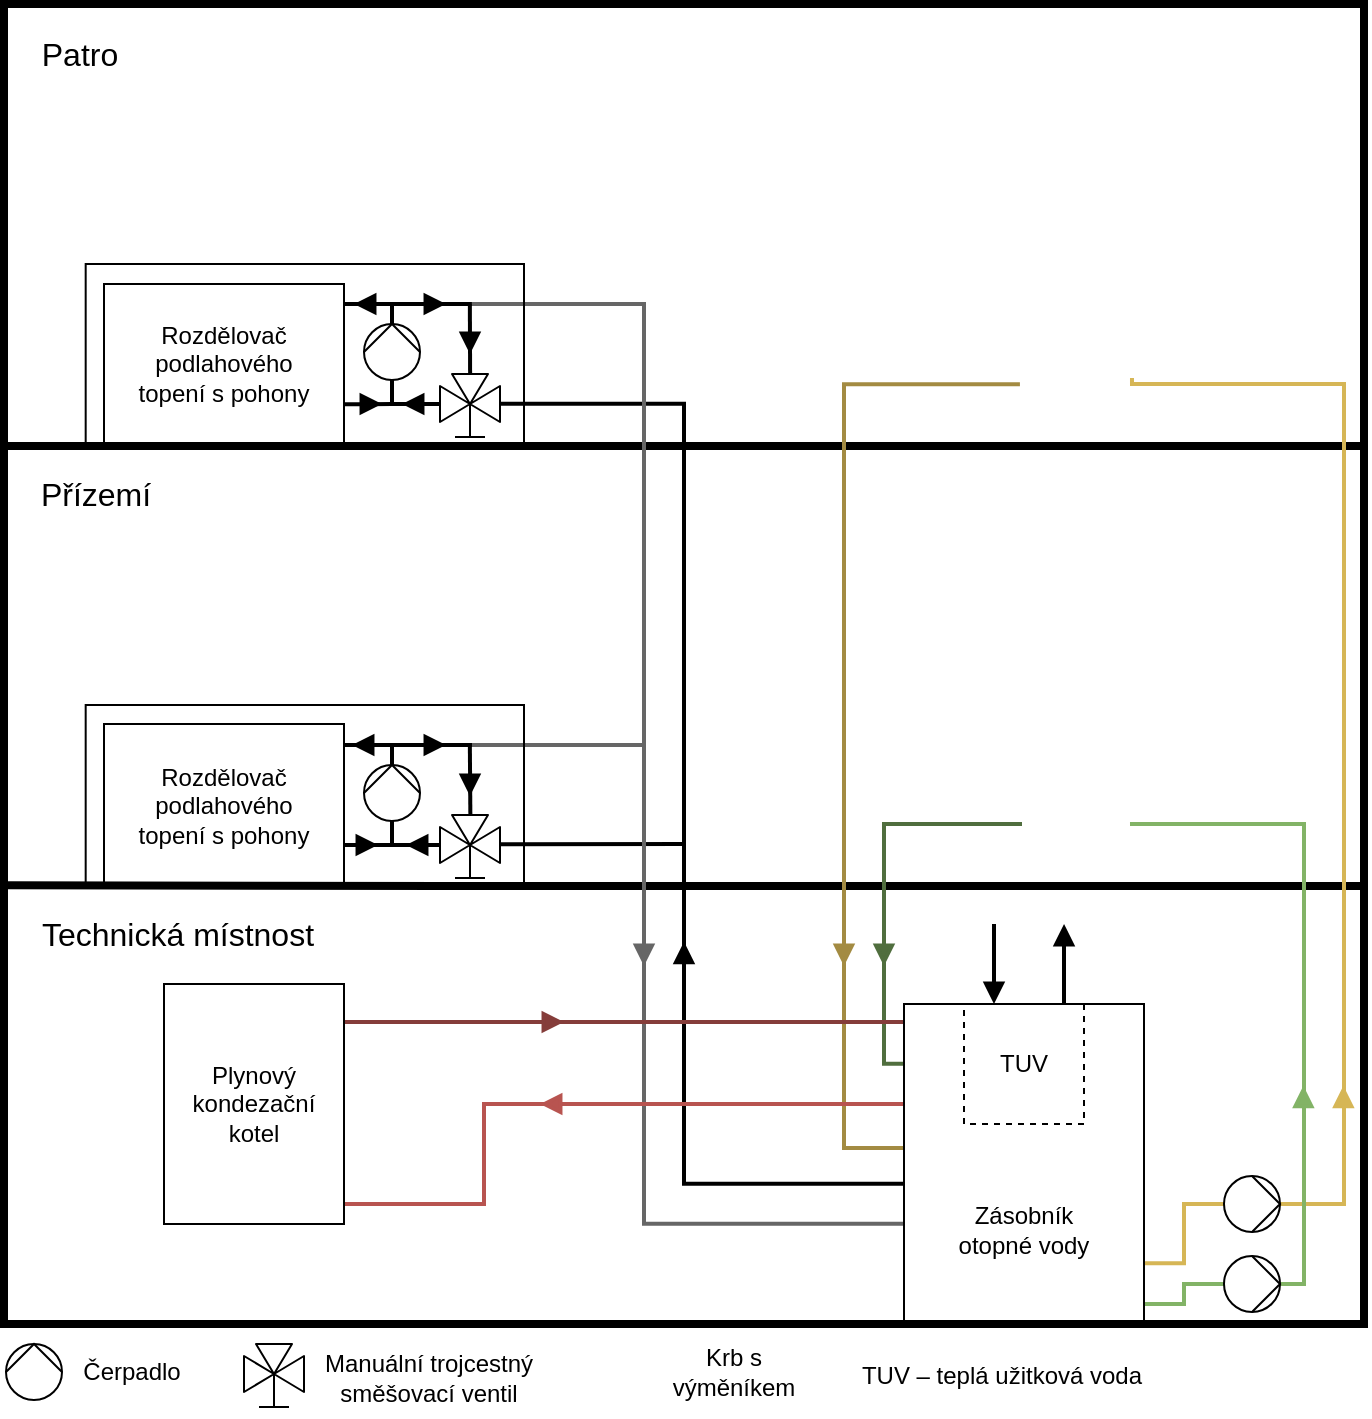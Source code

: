 <mxfile version="13.10.0" type="device"><diagram id="pLqHmQiU0E1_XqOjpQkK" name="Page-1"><mxGraphModel dx="1110" dy="1043" grid="1" gridSize="10" guides="1" tooltips="1" connect="1" arrows="1" fold="1" page="1" pageScale="1" pageWidth="827" pageHeight="1169" math="0" shadow="0"><root><mxCell id="0"/><mxCell id="1" parent="0"/><mxCell id="nU4Wek5RADCCYADg814_-80" value="" style="endArrow=none;html=1;strokeColor=#666666;strokeWidth=2;fillColor=#f5f5f5;" parent="1" edge="1"><mxGeometry width="50" height="50" relative="1" as="geometry"><mxPoint x="313" y="510.5" as="sourcePoint"/><mxPoint x="400" y="510.5" as="targetPoint"/></mxGeometry></mxCell><mxCell id="nU4Wek5RADCCYADg814_-81" value="" style="endArrow=none;html=1;strokeColor=#000000;strokeWidth=2;exitX=-0.003;exitY=0.593;exitDx=0;exitDy=0;exitPerimeter=0;" parent="1" source="nU4Wek5RADCCYADg814_-76" edge="1"><mxGeometry width="50" height="50" relative="1" as="geometry"><mxPoint x="360" y="590" as="sourcePoint"/><mxPoint x="420" y="560" as="targetPoint"/></mxGeometry></mxCell><mxCell id="nU4Wek5RADCCYADg814_-1" value="" style="whiteSpace=wrap;html=1;fillColor=none;strokeWidth=4;" parent="1" vertex="1"><mxGeometry x="80" y="140" width="680" height="660" as="geometry"/></mxCell><mxCell id="nU4Wek5RADCCYADg814_-2" value="" style="endArrow=none;html=1;exitX=0;exitY=0.333;exitDx=0;exitDy=0;entryX=1;entryY=0.333;entryDx=0;entryDy=0;entryPerimeter=0;exitPerimeter=0;strokeWidth=4;" parent="1" edge="1"><mxGeometry width="50" height="50" relative="1" as="geometry"><mxPoint x="80" y="361.0" as="sourcePoint"/><mxPoint x="760" y="361.0" as="targetPoint"/></mxGeometry></mxCell><mxCell id="nU4Wek5RADCCYADg814_-3" value="" style="endArrow=none;html=1;exitX=0;exitY=0.666;exitDx=0;exitDy=0;exitPerimeter=0;strokeWidth=4;" parent="1" edge="1"><mxGeometry width="50" height="50" relative="1" as="geometry"><mxPoint x="80" y="580.6" as="sourcePoint"/><mxPoint x="760" y="581" as="targetPoint"/><Array as="points"><mxPoint x="310" y="581"/></Array></mxGeometry></mxCell><mxCell id="nU4Wek5RADCCYADg814_-42" style="edgeStyle=orthogonalEdgeStyle;rounded=0;orthogonalLoop=1;jettySize=auto;html=1;endArrow=none;endFill=0;strokeColor=#000000;strokeWidth=2;exitX=-0.016;exitY=0.586;exitDx=0;exitDy=0;exitPerimeter=0;entryX=0;entryY=0.562;entryDx=0;entryDy=0;entryPerimeter=0;" parent="1" source="nU4Wek5RADCCYADg814_-52" target="nU4Wek5RADCCYADg814_-4" edge="1"><mxGeometry relative="1" as="geometry"><mxPoint x="333" y="340" as="sourcePoint"/><mxPoint x="529" y="730" as="targetPoint"/><Array as="points"><mxPoint x="420" y="340"/><mxPoint x="420" y="730"/></Array></mxGeometry></mxCell><mxCell id="nU4Wek5RADCCYADg814_-45" style="edgeStyle=orthogonalEdgeStyle;rounded=0;orthogonalLoop=1;jettySize=auto;html=1;endArrow=none;endFill=0;strokeColor=#666666;strokeWidth=2;exitX=0;exitY=0.687;exitDx=0;exitDy=0;exitPerimeter=0;fillColor=#f5f5f5;" parent="1" source="nU4Wek5RADCCYADg814_-4" edge="1"><mxGeometry relative="1" as="geometry"><mxPoint x="313" y="290" as="targetPoint"/><mxPoint x="530" y="759.01" as="sourcePoint"/><Array as="points"><mxPoint x="400" y="750"/><mxPoint x="400" y="290"/></Array></mxGeometry></mxCell><mxCell id="nU4Wek5RADCCYADg814_-28" style="edgeStyle=orthogonalEdgeStyle;rounded=0;orthogonalLoop=1;jettySize=auto;html=1;endArrow=none;endFill=0;strokeWidth=2;exitX=0.2;exitY=0.533;exitDx=0;exitDy=0;exitPerimeter=0;fillColor=#d5e8d4;entryX=0.001;entryY=0.187;entryDx=0;entryDy=0;entryPerimeter=0;strokeColor=#506E3E;" parent="1" source="9d8b6mASqifzFQL8EZpE-1" target="nU4Wek5RADCCYADg814_-4" edge="1"><mxGeometry relative="1" as="geometry"><mxPoint x="527" y="670" as="targetPoint"/><Array as="points"><mxPoint x="520" y="550"/><mxPoint x="520" y="670"/></Array><mxPoint x="569.968" y="550" as="sourcePoint"/></mxGeometry></mxCell><mxCell id="nU4Wek5RADCCYADg814_-29" style="edgeStyle=orthogonalEdgeStyle;rounded=0;orthogonalLoop=1;jettySize=auto;html=1;endArrow=none;endFill=0;strokeWidth=2;fillColor=#fff2cc;entryX=0;entryY=0.437;entryDx=0;entryDy=0;entryPerimeter=0;exitX=0.747;exitY=0.288;exitDx=0;exitDy=0;exitPerimeter=0;strokeColor=#A38B42;" parent="1" source="nU4Wek5RADCCYADg814_-1" edge="1"><mxGeometry relative="1" as="geometry"><mxPoint x="587.02" y="331.98" as="sourcePoint"/><mxPoint x="530" y="712" as="targetPoint"/><Array as="points"><mxPoint x="500" y="330"/><mxPoint x="500" y="712"/></Array></mxGeometry></mxCell><mxCell id="nU4Wek5RADCCYADg814_-30" style="edgeStyle=orthogonalEdgeStyle;rounded=0;orthogonalLoop=1;jettySize=auto;html=1;entryX=1.001;entryY=0.736;entryDx=0;entryDy=0;entryPerimeter=0;endArrow=none;endFill=0;strokeWidth=2;exitX=0;exitY=0.5;exitDx=0;exitDy=0;exitPerimeter=0;strokeColor=#D6B656;" parent="1" source="nU4Wek5RADCCYADg814_-35" edge="1"><mxGeometry relative="1" as="geometry"><mxPoint x="713.408" y="737.048" as="sourcePoint"/><mxPoint x="650.12" y="769.58" as="targetPoint"/><Array as="points"><mxPoint x="670" y="740"/><mxPoint x="670" y="770"/></Array></mxGeometry></mxCell><mxCell id="nU4Wek5RADCCYADg814_-8" value="" style="rounded=0;whiteSpace=wrap;html=1;fillColor=none;" parent="1" vertex="1"><mxGeometry x="120.84" y="270" width="219.16" height="89.62" as="geometry"/></mxCell><mxCell id="nU4Wek5RADCCYADg814_-24" style="edgeStyle=orthogonalEdgeStyle;rounded=0;orthogonalLoop=1;jettySize=auto;html=1;endArrow=none;endFill=0;entryX=0;entryY=0.059;entryDx=0;entryDy=0;entryPerimeter=0;exitX=0.996;exitY=0.162;exitDx=0;exitDy=0;exitPerimeter=0;strokeWidth=2;fillColor=#f8cecc;strokeColor=#853D3A;" parent="1" edge="1"><mxGeometry relative="1" as="geometry"><mxPoint x="249.64" y="649.0" as="sourcePoint"/><mxPoint x="530" y="649.0" as="targetPoint"/><Array as="points"/></mxGeometry></mxCell><mxCell id="nU4Wek5RADCCYADg814_-25" style="edgeStyle=orthogonalEdgeStyle;rounded=0;orthogonalLoop=1;jettySize=auto;html=1;endArrow=none;endFill=0;fillColor=#f8cecc;strokeWidth=2;strokeColor=#B85450;" parent="1" source="nU4Wek5RADCCYADg814_-10" edge="1"><mxGeometry relative="1" as="geometry"><mxPoint x="530" y="690" as="targetPoint"/><Array as="points"><mxPoint x="320" y="740"/><mxPoint x="320" y="690"/></Array></mxGeometry></mxCell><mxCell id="nU4Wek5RADCCYADg814_-10" value="" style="rounded=0;whiteSpace=wrap;html=1;fillColor=none;" parent="1" vertex="1"><mxGeometry x="160" y="630" width="90" height="120" as="geometry"/></mxCell><mxCell id="nU4Wek5RADCCYADg814_-61" style="edgeStyle=orthogonalEdgeStyle;rounded=0;orthogonalLoop=1;jettySize=auto;html=1;endArrow=none;endFill=0;strokeColor=#000000;strokeWidth=2;exitX=0.999;exitY=0.755;exitDx=0;exitDy=0;exitPerimeter=0;" parent="1" edge="1" source="nU4Wek5RADCCYADg814_-14"><mxGeometry relative="1" as="geometry"><mxPoint x="252" y="340" as="sourcePoint"/><mxPoint x="274" y="340" as="targetPoint"/><Array as="points"><mxPoint x="262" y="340"/></Array></mxGeometry></mxCell><mxCell id="nU4Wek5RADCCYADg814_-14" value="" style="rounded=0;whiteSpace=wrap;html=1;fillColor=none;" parent="1" vertex="1"><mxGeometry x="130" y="280" width="120" height="79.62" as="geometry"/></mxCell><mxCell id="nU4Wek5RADCCYADg814_-46" value="" style="rounded=0;whiteSpace=wrap;html=1;strokeWidth=1;fillColor=none;dashed=1;" parent="1" vertex="1"><mxGeometry x="560" y="640" width="60" height="60" as="geometry"/></mxCell><mxCell id="nU4Wek5RADCCYADg814_-47" value="TUV" style="text;html=1;strokeColor=none;fillColor=none;align=center;verticalAlign=middle;whiteSpace=wrap;rounded=0;dashed=1;" parent="1" vertex="1"><mxGeometry x="570" y="660" width="40" height="20" as="geometry"/></mxCell><mxCell id="nU4Wek5RADCCYADg814_-48" style="edgeStyle=orthogonalEdgeStyle;rounded=0;orthogonalLoop=1;jettySize=auto;html=1;endArrow=none;endFill=0;strokeWidth=2;strokeColor=#d6b656;entryX=1;entryY=0.5;entryDx=0;entryDy=0;entryPerimeter=0;fillColor=#fff2cc;exitX=0.811;exitY=0.489;exitDx=0;exitDy=0;exitPerimeter=0;" parent="1" source="nU4Wek5RADCCYADg814_-7" target="nU4Wek5RADCCYADg814_-35" edge="1"><mxGeometry relative="1" as="geometry"><mxPoint x="653" y="330" as="sourcePoint"/><mxPoint x="719.0" y="744" as="targetPoint"/><Array as="points"><mxPoint x="644" y="330"/><mxPoint x="750" y="330"/><mxPoint x="750" y="740"/></Array></mxGeometry></mxCell><mxCell id="nU4Wek5RADCCYADg814_-63" style="edgeStyle=orthogonalEdgeStyle;rounded=0;orthogonalLoop=1;jettySize=auto;html=1;exitX=0;exitY=0.5;exitDx=0;exitDy=0;exitPerimeter=0;endArrow=none;endFill=0;strokeColor=#82b366;strokeWidth=2;fillColor=#d5e8d4;" parent="1" source="nU4Wek5RADCCYADg814_-49" edge="1"><mxGeometry relative="1" as="geometry"><mxPoint x="660" y="790" as="targetPoint"/><Array as="points"><mxPoint x="670" y="780"/><mxPoint x="670" y="790"/><mxPoint x="650" y="790"/></Array></mxGeometry></mxCell><mxCell id="nU4Wek5RADCCYADg814_-64" style="edgeStyle=orthogonalEdgeStyle;rounded=0;orthogonalLoop=1;jettySize=auto;html=1;exitX=1;exitY=0.5;exitDx=0;exitDy=0;exitPerimeter=0;endArrow=none;endFill=0;strokeColor=#82b366;strokeWidth=2;fillColor=#d5e8d4;entryX=0.811;entryY=0.522;entryDx=0;entryDy=0;entryPerimeter=0;" parent="1" source="nU4Wek5RADCCYADg814_-49" target="9d8b6mASqifzFQL8EZpE-1" edge="1"><mxGeometry relative="1" as="geometry"><mxPoint x="661" y="550" as="targetPoint"/><Array as="points"><mxPoint x="730" y="780"/><mxPoint x="730" y="550"/><mxPoint x="644" y="550"/></Array></mxGeometry></mxCell><mxCell id="nU4Wek5RADCCYADg814_-49" value="" style="shape=mxgraph.pid.pumps_-_iso.pump_(liquid);html=1;pointerEvents=1;align=center;verticalLabelPosition=bottom;verticalAlign=top;dashed=0;fillColor=none;" parent="1" vertex="1"><mxGeometry x="690" y="766" width="28" height="28" as="geometry"/></mxCell><mxCell id="nU4Wek5RADCCYADg814_-62" style="edgeStyle=orthogonalEdgeStyle;rounded=0;orthogonalLoop=1;jettySize=auto;html=1;endArrow=none;endFill=0;strokeColor=#000000;strokeWidth=2;entryX=0.881;entryY=0.223;entryDx=0;entryDy=0;entryPerimeter=0;exitX=0.498;exitY=1.011;exitDx=0;exitDy=0;exitPerimeter=0;" parent="1" edge="1" source="nU4Wek5RADCCYADg814_-52"><mxGeometry relative="1" as="geometry"><mxPoint x="313.03" y="325.532" as="sourcePoint"/><mxPoint x="312.92" y="289.995" as="targetPoint"/></mxGeometry></mxCell><mxCell id="nU4Wek5RADCCYADg814_-52" value="" style="verticalLabelPosition=bottom;align=center;html=1;verticalAlign=top;pointerEvents=1;dashed=0;shape=mxgraph.pid2valves.valve;valveType=threeWay;actuator=man;fillColor=none;rotation=-180;" parent="1" vertex="1"><mxGeometry x="298" y="325" width="30" height="36" as="geometry"/></mxCell><mxCell id="nU4Wek5RADCCYADg814_-58" style="edgeStyle=orthogonalEdgeStyle;rounded=0;orthogonalLoop=1;jettySize=auto;html=1;exitX=1;exitY=0.5;exitDx=0;exitDy=0;exitPerimeter=0;endArrow=none;endFill=0;strokeColor=#000000;strokeWidth=2;entryX=1.002;entryY=0.125;entryDx=0;entryDy=0;entryPerimeter=0;" parent="1" edge="1"><mxGeometry relative="1" as="geometry"><mxPoint x="274.0" y="300.19" as="sourcePoint"/><mxPoint x="250.24" y="290.017" as="targetPoint"/><Array as="points"><mxPoint x="274" y="290.19"/></Array></mxGeometry></mxCell><mxCell id="nU4Wek5RADCCYADg814_-59" style="edgeStyle=orthogonalEdgeStyle;rounded=0;orthogonalLoop=1;jettySize=auto;html=1;exitX=0;exitY=0.5;exitDx=0;exitDy=0;exitPerimeter=0;endArrow=none;endFill=0;strokeColor=#000000;strokeWidth=2;" parent="1" source="nU4Wek5RADCCYADg814_-53" edge="1"><mxGeometry relative="1" as="geometry"><mxPoint x="298" y="340" as="targetPoint"/><Array as="points"><mxPoint x="274" y="340"/></Array></mxGeometry></mxCell><mxCell id="nU4Wek5RADCCYADg814_-53" value="" style="shape=mxgraph.pid.pumps_-_iso.pump_(liquid);html=1;pointerEvents=1;align=center;verticalLabelPosition=bottom;verticalAlign=top;dashed=0;fillColor=none;rotation=-90;" parent="1" vertex="1"><mxGeometry x="260" y="300" width="28" height="28" as="geometry"/></mxCell><mxCell id="nU4Wek5RADCCYADg814_-54" value="" style="endArrow=block;html=1;strokeColor=#000000;strokeWidth=2;entryX=0.25;entryY=0;entryDx=0;entryDy=0;endFill=1;" parent="1" target="nU4Wek5RADCCYADg814_-46" edge="1"><mxGeometry width="50" height="50" relative="1" as="geometry"><mxPoint x="575" y="600" as="sourcePoint"/><mxPoint x="620" y="610" as="targetPoint"/></mxGeometry></mxCell><mxCell id="nU4Wek5RADCCYADg814_-55" value="" style="endArrow=block;html=1;strokeColor=#000000;strokeWidth=2;exitX=0.833;exitY=0.286;exitDx=0;exitDy=0;exitPerimeter=0;endFill=1;" parent="1" edge="1"><mxGeometry width="50" height="50" relative="1" as="geometry"><mxPoint x="610" y="640" as="sourcePoint"/><mxPoint x="610.02" y="599.98" as="targetPoint"/></mxGeometry></mxCell><mxCell id="nU4Wek5RADCCYADg814_-35" value="" style="shape=mxgraph.pid.pumps_-_iso.pump_(liquid);html=1;pointerEvents=1;align=center;verticalLabelPosition=bottom;verticalAlign=top;dashed=0;fillColor=none;" parent="1" vertex="1"><mxGeometry x="690" y="726" width="28" height="28" as="geometry"/></mxCell><mxCell id="nU4Wek5RADCCYADg814_-72" value="" style="rounded=0;whiteSpace=wrap;html=1;fillColor=none;" parent="1" vertex="1"><mxGeometry x="120.84" y="490.5" width="219.16" height="89.62" as="geometry"/></mxCell><mxCell id="nU4Wek5RADCCYADg814_-73" style="edgeStyle=orthogonalEdgeStyle;rounded=0;orthogonalLoop=1;jettySize=auto;html=1;endArrow=none;endFill=0;strokeColor=#000000;strokeWidth=2;exitX=1.001;exitY=0.755;exitDx=0;exitDy=0;exitPerimeter=0;" parent="1" edge="1" source="nU4Wek5RADCCYADg814_-74"><mxGeometry relative="1" as="geometry"><mxPoint x="252" y="560.5" as="sourcePoint"/><mxPoint x="274" y="560.5" as="targetPoint"/><Array as="points"/></mxGeometry></mxCell><mxCell id="nU4Wek5RADCCYADg814_-74" value="" style="rounded=0;whiteSpace=wrap;html=1;fillColor=none;" parent="1" vertex="1"><mxGeometry x="130" y="500" width="120" height="80.12" as="geometry"/></mxCell><mxCell id="nU4Wek5RADCCYADg814_-75" style="edgeStyle=orthogonalEdgeStyle;rounded=0;orthogonalLoop=1;jettySize=auto;html=1;endArrow=none;endFill=0;strokeColor=#000000;strokeWidth=2;entryX=0.881;entryY=0.223;entryDx=0;entryDy=0;entryPerimeter=0;exitX=0.494;exitY=1.013;exitDx=0;exitDy=0;exitPerimeter=0;" parent="1" edge="1" source="nU4Wek5RADCCYADg814_-76"><mxGeometry relative="1" as="geometry"><mxPoint x="313.03" y="546.032" as="sourcePoint"/><mxPoint x="312.92" y="510.495" as="targetPoint"/></mxGeometry></mxCell><mxCell id="nU4Wek5RADCCYADg814_-76" value="" style="verticalLabelPosition=bottom;align=center;html=1;verticalAlign=top;pointerEvents=1;dashed=0;shape=mxgraph.pid2valves.valve;valveType=threeWay;actuator=man;fillColor=none;rotation=-180;" parent="1" vertex="1"><mxGeometry x="298" y="545.5" width="30" height="36" as="geometry"/></mxCell><mxCell id="nU4Wek5RADCCYADg814_-77" style="edgeStyle=orthogonalEdgeStyle;rounded=0;orthogonalLoop=1;jettySize=auto;html=1;exitX=1;exitY=0.5;exitDx=0;exitDy=0;exitPerimeter=0;endArrow=none;endFill=0;strokeColor=#000000;strokeWidth=2;entryX=1.002;entryY=0.125;entryDx=0;entryDy=0;entryPerimeter=0;" parent="1" edge="1"><mxGeometry relative="1" as="geometry"><mxPoint x="274" y="520.69" as="sourcePoint"/><mxPoint x="250.24" y="510.517" as="targetPoint"/><Array as="points"><mxPoint x="274" y="510.69"/></Array></mxGeometry></mxCell><mxCell id="nU4Wek5RADCCYADg814_-78" style="edgeStyle=orthogonalEdgeStyle;rounded=0;orthogonalLoop=1;jettySize=auto;html=1;exitX=0;exitY=0.5;exitDx=0;exitDy=0;exitPerimeter=0;endArrow=none;endFill=0;strokeColor=#000000;strokeWidth=2;" parent="1" source="nU4Wek5RADCCYADg814_-79" edge="1"><mxGeometry relative="1" as="geometry"><mxPoint x="298" y="560.5" as="targetPoint"/><Array as="points"><mxPoint x="274" y="560.5"/></Array></mxGeometry></mxCell><mxCell id="nU4Wek5RADCCYADg814_-79" value="" style="shape=mxgraph.pid.pumps_-_iso.pump_(liquid);html=1;pointerEvents=1;align=center;verticalLabelPosition=bottom;verticalAlign=top;dashed=0;fillColor=none;rotation=-90;" parent="1" vertex="1"><mxGeometry x="260" y="520.5" width="28" height="28" as="geometry"/></mxCell><mxCell id="nU4Wek5RADCCYADg814_-82" value="Plynový kondezační kotel" style="text;html=1;strokeColor=none;fillColor=none;align=center;verticalAlign=middle;whiteSpace=wrap;rounded=0;dashed=1;" parent="1" vertex="1"><mxGeometry x="170" y="665" width="70" height="50" as="geometry"/></mxCell><mxCell id="nU4Wek5RADCCYADg814_-85" value="Rozdělovač podlahového topení s pohony" style="text;html=1;strokeColor=none;fillColor=none;align=center;verticalAlign=middle;whiteSpace=wrap;rounded=0;dashed=1;" parent="1" vertex="1"><mxGeometry x="140" y="295.31" width="100" height="50" as="geometry"/></mxCell><mxCell id="nU4Wek5RADCCYADg814_-86" value="Rozdělovač podlahového topení s pohony" style="text;html=1;strokeColor=none;fillColor=none;align=center;verticalAlign=middle;whiteSpace=wrap;rounded=0;dashed=1;" parent="1" vertex="1"><mxGeometry x="140" y="515.81" width="100" height="50" as="geometry"/></mxCell><mxCell id="nU4Wek5RADCCYADg814_-87" value="Zásobník otopné vody" style="text;html=1;strokeColor=none;fillColor=none;align=center;verticalAlign=middle;whiteSpace=wrap;rounded=0;dashed=1;" parent="1" vertex="1"><mxGeometry x="550" y="726" width="80" height="54" as="geometry"/></mxCell><mxCell id="nU4Wek5RADCCYADg814_-88" value="Technická místnost" style="text;html=1;strokeColor=none;fillColor=none;align=center;verticalAlign=middle;whiteSpace=wrap;rounded=0;dashed=1;fontSize=16;" parent="1" vertex="1"><mxGeometry x="97" y="595" width="140" height="20" as="geometry"/></mxCell><mxCell id="nU4Wek5RADCCYADg814_-89" value="Přízemí" style="text;html=1;strokeColor=none;fillColor=none;align=center;verticalAlign=middle;whiteSpace=wrap;rounded=0;dashed=1;fontSize=16;" parent="1" vertex="1"><mxGeometry x="86" y="375" width="80" height="20" as="geometry"/></mxCell><mxCell id="nU4Wek5RADCCYADg814_-90" value="Patro" style="text;html=1;strokeColor=none;fillColor=none;align=center;verticalAlign=middle;whiteSpace=wrap;rounded=0;dashed=1;fontSize=16;" parent="1" vertex="1"><mxGeometry x="83" y="155" width="70" height="20" as="geometry"/></mxCell><mxCell id="nU4Wek5RADCCYADg814_-4" value="" style="rounded=0;whiteSpace=wrap;html=1;fillColor=none;" parent="1" vertex="1"><mxGeometry x="530" y="640" width="120" height="160" as="geometry"/></mxCell><mxCell id="nU4Wek5RADCCYADg814_-96" value="" style="shape=mxgraph.pid.pumps_-_iso.pump_(liquid);html=1;pointerEvents=1;align=center;verticalLabelPosition=bottom;verticalAlign=top;dashed=0;fillColor=none;rotation=-90;" parent="1" vertex="1"><mxGeometry x="81" y="810" width="28" height="28" as="geometry"/></mxCell><mxCell id="nU4Wek5RADCCYADg814_-97" value="" style="verticalLabelPosition=bottom;align=center;html=1;verticalAlign=top;pointerEvents=1;dashed=0;shape=mxgraph.pid2valves.valve;valveType=threeWay;actuator=man;fillColor=none;rotation=-180;" parent="1" vertex="1"><mxGeometry x="200" y="810" width="30" height="36" as="geometry"/></mxCell><mxCell id="nU4Wek5RADCCYADg814_-98" value="Čerpadlo" style="text;html=1;strokeColor=none;fillColor=none;align=center;verticalAlign=middle;whiteSpace=wrap;rounded=0;dashed=1;" parent="1" vertex="1"><mxGeometry x="121" y="814" width="46" height="20" as="geometry"/></mxCell><mxCell id="nU4Wek5RADCCYADg814_-99" value="Manuální trojcestný směšovací ventil" style="text;html=1;strokeColor=none;fillColor=none;align=center;verticalAlign=middle;whiteSpace=wrap;rounded=0;dashed=1;" parent="1" vertex="1"><mxGeometry x="212" y="817" width="161.16" height="20" as="geometry"/></mxCell><mxCell id="nU4Wek5RADCCYADg814_-100" value="" style="shape=image;html=1;verticalAlign=top;verticalLabelPosition=bottom;labelBackgroundColor=#ffffff;imageAspect=0;aspect=fixed;image=https://cdn1.iconfinder.com/data/icons/christmas-2418/512/Christmas_fireplace_winter_-128.png;fillColor=none;" parent="1" vertex="1"><mxGeometry x="379" y="807" width="34" height="34" as="geometry"/></mxCell><mxCell id="nU4Wek5RADCCYADg814_-101" value="Krb s výměníkem" style="text;html=1;strokeColor=none;fillColor=none;align=center;verticalAlign=middle;whiteSpace=wrap;rounded=0;dashed=1;" parent="1" vertex="1"><mxGeometry x="425" y="814" width="40" height="20" as="geometry"/></mxCell><mxCell id="nU4Wek5RADCCYADg814_-102" value="&lt;font style=&quot;font-size: 12px&quot;&gt;TUV – teplá užitková voda&lt;/font&gt;" style="text;html=1;strokeColor=none;fillColor=none;align=center;verticalAlign=middle;whiteSpace=wrap;rounded=0;dashed=1;fontSize=16;" parent="1" vertex="1"><mxGeometry x="484" y="814" width="190" height="20" as="geometry"/></mxCell><mxCell id="9d8b6mASqifzFQL8EZpE-1" value="" style="shape=image;html=1;verticalAlign=top;verticalLabelPosition=bottom;labelBackgroundColor=#ffffff;imageAspect=0;aspect=fixed;image=https://cdn1.iconfinder.com/data/icons/christmas-2418/512/Christmas_fireplace_winter_-128.png;fillColor=none;" parent="1" vertex="1"><mxGeometry x="571" y="502" width="90" height="90" as="geometry"/></mxCell><mxCell id="9d8b6mASqifzFQL8EZpE-2" value="" style="endArrow=block;html=1;strokeWidth=2;endFill=1;strokeColor=#853D3A;startSize=5;jumpSize=6;" parent="1" edge="1"><mxGeometry width="50" height="50" relative="1" as="geometry"><mxPoint x="350" y="649" as="sourcePoint"/><mxPoint x="360" y="649" as="targetPoint"/></mxGeometry></mxCell><mxCell id="9d8b6mASqifzFQL8EZpE-3" value="" style="endArrow=block;html=1;strokeWidth=2;endFill=1;startSize=5;jumpSize=6;strokeColor=#B85450;" parent="1" edge="1"><mxGeometry width="50" height="50" relative="1" as="geometry"><mxPoint x="358" y="690" as="sourcePoint"/><mxPoint x="348" y="690" as="targetPoint"/></mxGeometry></mxCell><mxCell id="9d8b6mASqifzFQL8EZpE-5" value="" style="endArrow=block;html=1;strokeWidth=2;endFill=1;startSize=5;jumpSize=6;entryX=0.926;entryY=0.818;entryDx=0;entryDy=0;entryPerimeter=0;strokeColor=#82B366;" parent="1" edge="1"><mxGeometry width="50" height="50" relative="1" as="geometry"><mxPoint x="729.7" y="690" as="sourcePoint"/><mxPoint x="729.68" y="680.88" as="targetPoint"/></mxGeometry></mxCell><mxCell id="9d8b6mASqifzFQL8EZpE-6" value="" style="endArrow=block;html=1;strokeWidth=2;endFill=1;startSize=5;jumpSize=6;entryX=0.926;entryY=0.818;entryDx=0;entryDy=0;entryPerimeter=0;strokeColor=#D6B656;" parent="1" edge="1"><mxGeometry width="50" height="50" relative="1" as="geometry"><mxPoint x="749.7" y="690" as="sourcePoint"/><mxPoint x="749.68" y="680.88" as="targetPoint"/></mxGeometry></mxCell><mxCell id="9d8b6mASqifzFQL8EZpE-7" value="" style="endArrow=block;html=1;strokeWidth=2;endFill=1;startSize=5;jumpSize=6;entryX=0.926;entryY=0.818;entryDx=0;entryDy=0;entryPerimeter=0;strokeColor=#506E3E;" parent="1" edge="1"><mxGeometry width="50" height="50" relative="1" as="geometry"><mxPoint x="520" y="611.88" as="sourcePoint"/><mxPoint x="520" y="621" as="targetPoint"/></mxGeometry></mxCell><mxCell id="9d8b6mASqifzFQL8EZpE-8" value="" style="endArrow=block;html=1;strokeWidth=2;endFill=1;startSize=5;jumpSize=6;entryX=0.926;entryY=0.818;entryDx=0;entryDy=0;entryPerimeter=0;strokeColor=#A38B42;" parent="1" edge="1"><mxGeometry width="50" height="50" relative="1" as="geometry"><mxPoint x="500" y="611.88" as="sourcePoint"/><mxPoint x="500" y="621" as="targetPoint"/></mxGeometry></mxCell><mxCell id="9d8b6mASqifzFQL8EZpE-9" value="" style="endArrow=block;html=1;strokeWidth=2;endFill=1;startSize=5;jumpSize=6;entryX=0.926;entryY=0.818;entryDx=0;entryDy=0;entryPerimeter=0;" parent="1" edge="1"><mxGeometry width="50" height="50" relative="1" as="geometry"><mxPoint x="420" y="618" as="sourcePoint"/><mxPoint x="420" y="608.88" as="targetPoint"/></mxGeometry></mxCell><mxCell id="9d8b6mASqifzFQL8EZpE-10" value="" style="endArrow=block;html=1;strokeWidth=2;endFill=1;startSize=5;jumpSize=6;entryX=0.926;entryY=0.818;entryDx=0;entryDy=0;entryPerimeter=0;fillColor=#f5f5f5;strokeColor=#666666;" parent="1" edge="1"><mxGeometry width="50" height="50" relative="1" as="geometry"><mxPoint x="400" y="611.88" as="sourcePoint"/><mxPoint x="400" y="621" as="targetPoint"/></mxGeometry></mxCell><mxCell id="9d8b6mASqifzFQL8EZpE-11" value="" style="endArrow=block;html=1;strokeWidth=2;endFill=1;startSize=5;jumpSize=6;entryX=0.926;entryY=0.818;entryDx=0;entryDy=0;entryPerimeter=0;" parent="1" edge="1"><mxGeometry width="50" height="50" relative="1" as="geometry"><mxPoint x="313" y="526.88" as="sourcePoint"/><mxPoint x="313" y="536" as="targetPoint"/></mxGeometry></mxCell><mxCell id="9d8b6mASqifzFQL8EZpE-12" value="" style="endArrow=block;html=1;strokeWidth=2;endFill=1;startSize=5;jumpSize=6;" parent="1" edge="1"><mxGeometry width="50" height="50" relative="1" as="geometry"><mxPoint x="291" y="560.5" as="sourcePoint"/><mxPoint x="281" y="560.5" as="targetPoint"/></mxGeometry></mxCell><mxCell id="9d8b6mASqifzFQL8EZpE-13" value="" style="endArrow=block;html=1;strokeWidth=2;endFill=1;startSize=5;jumpSize=6;" parent="1" edge="1"><mxGeometry width="50" height="50" relative="1" as="geometry"><mxPoint x="257" y="560.5" as="sourcePoint"/><mxPoint x="267" y="560.5" as="targetPoint"/></mxGeometry></mxCell><mxCell id="9d8b6mASqifzFQL8EZpE-14" value="" style="endArrow=block;html=1;strokeWidth=2;endFill=1;startSize=5;jumpSize=6;" parent="1" edge="1"><mxGeometry width="50" height="50" relative="1" as="geometry"><mxPoint x="264" y="510.5" as="sourcePoint"/><mxPoint x="254" y="510.5" as="targetPoint"/></mxGeometry></mxCell><mxCell id="9d8b6mASqifzFQL8EZpE-15" value="" style="endArrow=block;html=1;strokeWidth=2;endFill=1;startSize=5;jumpSize=6;" parent="1" edge="1"><mxGeometry width="50" height="50" relative="1" as="geometry"><mxPoint x="291" y="510.5" as="sourcePoint"/><mxPoint x="301" y="510.5" as="targetPoint"/></mxGeometry></mxCell><mxCell id="9d8b6mASqifzFQL8EZpE-16" value="" style="endArrow=block;html=1;strokeWidth=2;endFill=1;startSize=5;jumpSize=6;entryX=0.926;entryY=0.818;entryDx=0;entryDy=0;entryPerimeter=0;" parent="1" edge="1"><mxGeometry width="50" height="50" relative="1" as="geometry"><mxPoint x="313" y="305.88" as="sourcePoint"/><mxPoint x="313" y="315" as="targetPoint"/></mxGeometry></mxCell><mxCell id="9d8b6mASqifzFQL8EZpE-17" value="" style="endArrow=block;html=1;strokeWidth=2;endFill=1;startSize=5;jumpSize=6;" parent="1" edge="1"><mxGeometry width="50" height="50" relative="1" as="geometry"><mxPoint x="288" y="340" as="sourcePoint"/><mxPoint x="279" y="340" as="targetPoint"/></mxGeometry></mxCell><mxCell id="9d8b6mASqifzFQL8EZpE-18" value="" style="endArrow=block;html=1;strokeWidth=2;endFill=1;startSize=5;jumpSize=6;" parent="1" edge="1"><mxGeometry width="50" height="50" relative="1" as="geometry"><mxPoint x="260.0" y="340" as="sourcePoint"/><mxPoint x="269" y="340" as="targetPoint"/></mxGeometry></mxCell><mxCell id="9d8b6mASqifzFQL8EZpE-19" value="" style="endArrow=block;html=1;strokeWidth=2;endFill=1;startSize=5;jumpSize=6;" parent="1" edge="1"><mxGeometry width="50" height="50" relative="1" as="geometry"><mxPoint x="264" y="290" as="sourcePoint"/><mxPoint x="255" y="290" as="targetPoint"/></mxGeometry></mxCell><mxCell id="9d8b6mASqifzFQL8EZpE-20" value="" style="endArrow=block;html=1;strokeWidth=2;endFill=1;startSize=5;jumpSize=6;" parent="1" edge="1"><mxGeometry width="50" height="50" relative="1" as="geometry"><mxPoint x="292.0" y="290" as="sourcePoint"/><mxPoint x="301" y="290" as="targetPoint"/></mxGeometry></mxCell><mxCell id="9d8b6mASqifzFQL8EZpE-21" value="" style="endArrow=none;html=1;strokeColor=#000000;strokeWidth=2;entryX=0.881;entryY=0.223;entryDx=0;entryDy=0;entryPerimeter=0;" parent="1" target="nU4Wek5RADCCYADg814_-8" edge="1"><mxGeometry width="50" height="50" relative="1" as="geometry"><mxPoint x="273" y="290" as="sourcePoint"/><mxPoint x="320" y="290" as="targetPoint"/></mxGeometry></mxCell><mxCell id="9d8b6mASqifzFQL8EZpE-22" value="" style="endArrow=none;html=1;strokeColor=#000000;strokeWidth=2;" parent="1" edge="1"><mxGeometry width="50" height="50" relative="1" as="geometry"><mxPoint x="272" y="510.5" as="sourcePoint"/><mxPoint x="314" y="510.5" as="targetPoint"/></mxGeometry></mxCell><mxCell id="nU4Wek5RADCCYADg814_-7" value="" style="shape=image;html=1;verticalAlign=top;verticalLabelPosition=bottom;labelBackgroundColor=#ffffff;imageAspect=0;aspect=fixed;image=https://cdn1.iconfinder.com/data/icons/christmas-2418/512/Christmas_fireplace_winter_-128.png;fillColor=none;" parent="1" vertex="1"><mxGeometry x="571" y="283" width="90" height="90" as="geometry"/></mxCell></root></mxGraphModel></diagram></mxfile>